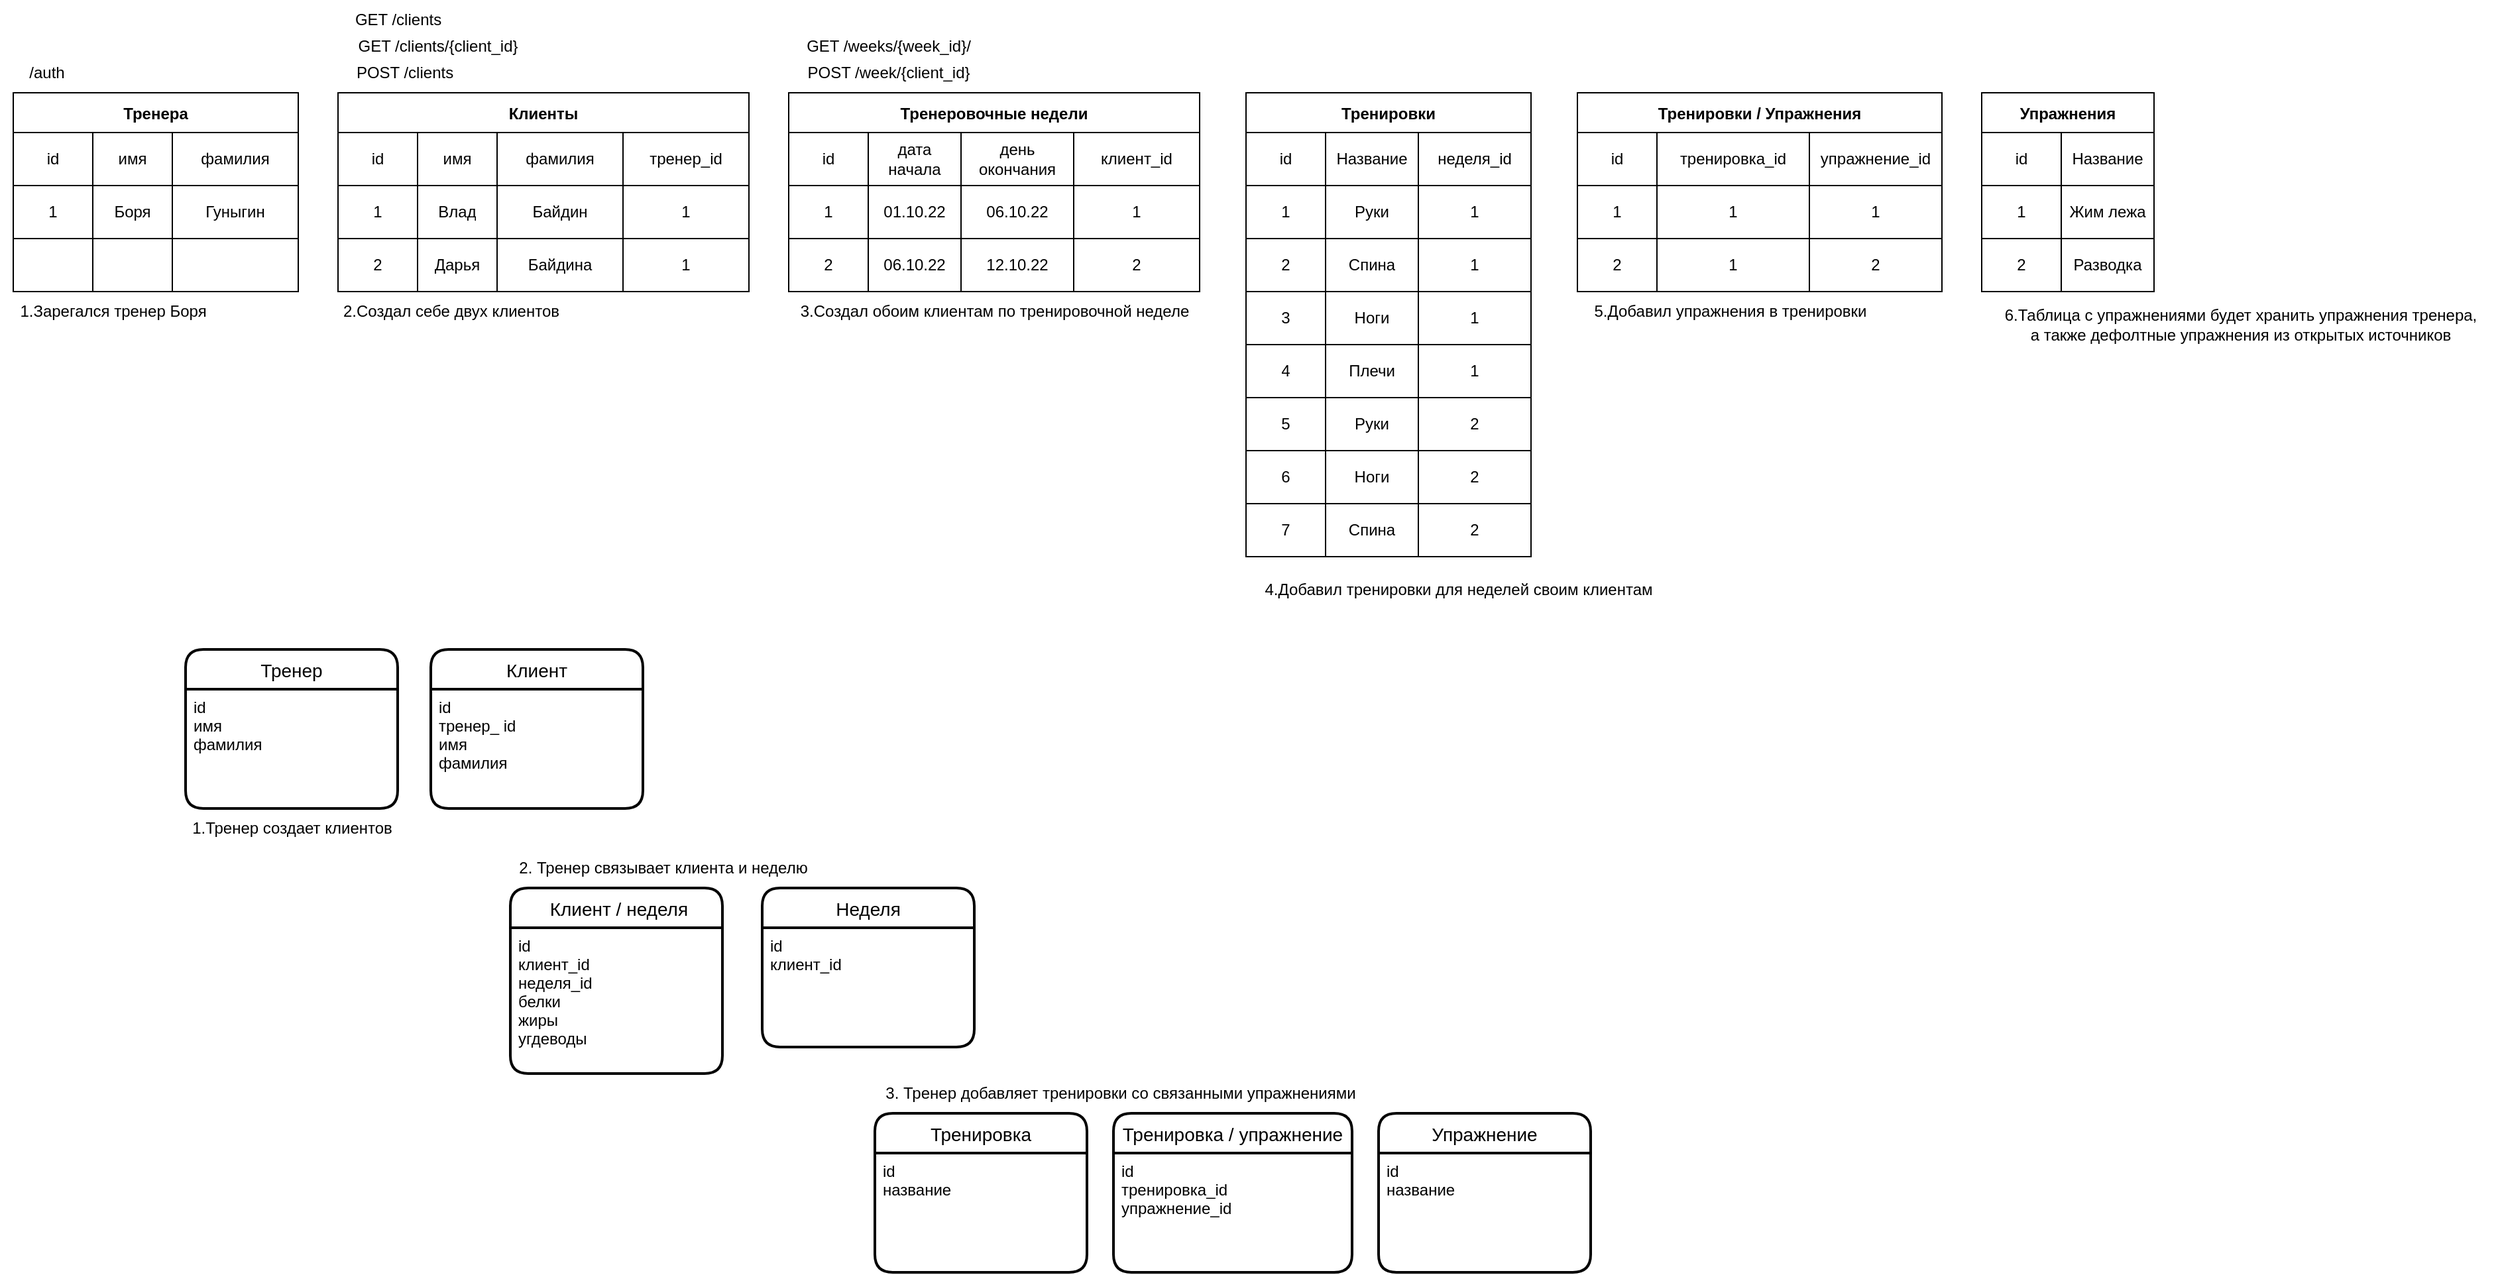 <mxfile version="20.5.1" type="github">
  <diagram id="R2lEEEUBdFMjLlhIrx00" name="Page-1">
    <mxGraphModel dx="1638" dy="875" grid="1" gridSize="10" guides="1" tooltips="1" connect="1" arrows="1" fold="1" page="1" pageScale="1" pageWidth="850" pageHeight="1100" math="0" shadow="0" extFonts="Permanent Marker^https://fonts.googleapis.com/css?family=Permanent+Marker">
      <root>
        <mxCell id="0" />
        <mxCell id="1" parent="0" />
        <mxCell id="WvGkUx12fN6-GQ40ByEk-1" value="Тренер" style="swimlane;childLayout=stackLayout;horizontal=1;startSize=30;horizontalStack=0;rounded=1;fontSize=14;fontStyle=0;strokeWidth=2;resizeParent=0;resizeLast=1;shadow=0;dashed=0;align=center;" vertex="1" parent="1">
          <mxGeometry x="350" y="560" width="160" height="120" as="geometry" />
        </mxCell>
        <mxCell id="WvGkUx12fN6-GQ40ByEk-2" value="id&#xa;имя&#xa;фамилия" style="align=left;strokeColor=none;fillColor=none;spacingLeft=4;fontSize=12;verticalAlign=top;resizable=0;rotatable=0;part=1;" vertex="1" parent="WvGkUx12fN6-GQ40ByEk-1">
          <mxGeometry y="30" width="160" height="90" as="geometry" />
        </mxCell>
        <mxCell id="WvGkUx12fN6-GQ40ByEk-3" value="Клиент" style="swimlane;childLayout=stackLayout;horizontal=1;startSize=30;horizontalStack=0;rounded=1;fontSize=14;fontStyle=0;strokeWidth=2;resizeParent=0;resizeLast=1;shadow=0;dashed=0;align=center;" vertex="1" parent="1">
          <mxGeometry x="535" y="560" width="160" height="120" as="geometry" />
        </mxCell>
        <mxCell id="WvGkUx12fN6-GQ40ByEk-4" value="id&#xa;тренер_ id&#xa;имя&#xa;фамилия&#xa;" style="align=left;strokeColor=none;fillColor=none;spacingLeft=4;fontSize=12;verticalAlign=top;resizable=0;rotatable=0;part=1;" vertex="1" parent="WvGkUx12fN6-GQ40ByEk-3">
          <mxGeometry y="30" width="160" height="90" as="geometry" />
        </mxCell>
        <mxCell id="WvGkUx12fN6-GQ40ByEk-8" value="Неделя" style="swimlane;childLayout=stackLayout;horizontal=1;startSize=30;horizontalStack=0;rounded=1;fontSize=14;fontStyle=0;strokeWidth=2;resizeParent=0;resizeLast=1;shadow=0;dashed=0;align=center;" vertex="1" parent="1">
          <mxGeometry x="785" y="740" width="160" height="120" as="geometry" />
        </mxCell>
        <mxCell id="WvGkUx12fN6-GQ40ByEk-9" value="id&#xa;клиент_id&#xa;&#xa;" style="align=left;strokeColor=none;fillColor=none;spacingLeft=4;fontSize=12;verticalAlign=top;resizable=0;rotatable=0;part=1;" vertex="1" parent="WvGkUx12fN6-GQ40ByEk-8">
          <mxGeometry y="30" width="160" height="90" as="geometry" />
        </mxCell>
        <mxCell id="WvGkUx12fN6-GQ40ByEk-22" value=" Клиент / неделя" style="swimlane;childLayout=stackLayout;horizontal=1;startSize=30;horizontalStack=0;rounded=1;fontSize=14;fontStyle=0;strokeWidth=2;resizeParent=0;resizeLast=1;shadow=0;dashed=0;align=center;" vertex="1" parent="1">
          <mxGeometry x="595" y="740" width="160" height="140" as="geometry" />
        </mxCell>
        <mxCell id="WvGkUx12fN6-GQ40ByEk-23" value="id&#xa;клиент_id&#xa;неделя_id&#xa;белки&#xa;жиры&#xa;угдеводы" style="align=left;strokeColor=none;fillColor=none;spacingLeft=4;fontSize=12;verticalAlign=top;resizable=0;rotatable=0;part=1;" vertex="1" parent="WvGkUx12fN6-GQ40ByEk-22">
          <mxGeometry y="30" width="160" height="110" as="geometry" />
        </mxCell>
        <mxCell id="WvGkUx12fN6-GQ40ByEk-32" value="Тренировка" style="swimlane;childLayout=stackLayout;horizontal=1;startSize=30;horizontalStack=0;rounded=1;fontSize=14;fontStyle=0;strokeWidth=2;resizeParent=0;resizeLast=1;shadow=0;dashed=0;align=center;" vertex="1" parent="1">
          <mxGeometry x="870" y="910" width="160" height="120" as="geometry" />
        </mxCell>
        <mxCell id="WvGkUx12fN6-GQ40ByEk-33" value="id&#xa;название&#xa;" style="align=left;strokeColor=none;fillColor=none;spacingLeft=4;fontSize=12;verticalAlign=top;resizable=0;rotatable=0;part=1;" vertex="1" parent="WvGkUx12fN6-GQ40ByEk-32">
          <mxGeometry y="30" width="160" height="90" as="geometry" />
        </mxCell>
        <mxCell id="WvGkUx12fN6-GQ40ByEk-40" value="1.Тренер создает клиентов" style="text;html=1;resizable=0;autosize=1;align=center;verticalAlign=middle;points=[];fillColor=none;strokeColor=none;rounded=0;" vertex="1" parent="1">
          <mxGeometry x="340" y="680" width="180" height="30" as="geometry" />
        </mxCell>
        <mxCell id="WvGkUx12fN6-GQ40ByEk-48" value="2. Тренер связывает клиента и неделю" style="text;html=1;align=center;verticalAlign=middle;resizable=0;points=[];autosize=1;strokeColor=none;fillColor=none;" vertex="1" parent="1">
          <mxGeometry x="585" y="710" width="250" height="30" as="geometry" />
        </mxCell>
        <mxCell id="WvGkUx12fN6-GQ40ByEk-49" value="3. Тренер добавляет тренировки со связанными упражнениями" style="text;html=1;align=center;verticalAlign=middle;resizable=0;points=[];autosize=1;strokeColor=none;fillColor=none;" vertex="1" parent="1">
          <mxGeometry x="860" y="880" width="390" height="30" as="geometry" />
        </mxCell>
        <mxCell id="WvGkUx12fN6-GQ40ByEk-50" value="Тренировка / упражнение" style="swimlane;childLayout=stackLayout;horizontal=1;startSize=30;horizontalStack=0;rounded=1;fontSize=14;fontStyle=0;strokeWidth=2;resizeParent=0;resizeLast=1;shadow=0;dashed=0;align=center;" vertex="1" parent="1">
          <mxGeometry x="1050" y="910" width="180" height="120" as="geometry" />
        </mxCell>
        <mxCell id="WvGkUx12fN6-GQ40ByEk-51" value="id&#xa;тренировка_id&#xa;упражнение_id" style="align=left;strokeColor=none;fillColor=none;spacingLeft=4;fontSize=12;verticalAlign=top;resizable=0;rotatable=0;part=1;" vertex="1" parent="WvGkUx12fN6-GQ40ByEk-50">
          <mxGeometry y="30" width="180" height="90" as="geometry" />
        </mxCell>
        <mxCell id="WvGkUx12fN6-GQ40ByEk-59" value="Упражнение" style="swimlane;childLayout=stackLayout;horizontal=1;startSize=30;horizontalStack=0;rounded=1;fontSize=14;fontStyle=0;strokeWidth=2;resizeParent=0;resizeLast=1;shadow=0;dashed=0;align=center;" vertex="1" parent="1">
          <mxGeometry x="1250" y="910" width="160" height="120" as="geometry" />
        </mxCell>
        <mxCell id="WvGkUx12fN6-GQ40ByEk-60" value="id&#xa;название&#xa;" style="align=left;strokeColor=none;fillColor=none;spacingLeft=4;fontSize=12;verticalAlign=top;resizable=0;rotatable=0;part=1;" vertex="1" parent="WvGkUx12fN6-GQ40ByEk-59">
          <mxGeometry y="30" width="160" height="90" as="geometry" />
        </mxCell>
        <mxCell id="WvGkUx12fN6-GQ40ByEk-75" value="Тренера" style="shape=table;startSize=30;container=1;collapsible=0;childLayout=tableLayout;fontStyle=1;align=center;" vertex="1" parent="1">
          <mxGeometry x="220" y="140" width="215" height="150" as="geometry" />
        </mxCell>
        <mxCell id="WvGkUx12fN6-GQ40ByEk-76" value="" style="shape=tableRow;horizontal=0;startSize=0;swimlaneHead=0;swimlaneBody=0;top=0;left=0;bottom=0;right=0;collapsible=0;dropTarget=0;fillColor=none;points=[[0,0.5],[1,0.5]];portConstraint=eastwest;" vertex="1" parent="WvGkUx12fN6-GQ40ByEk-75">
          <mxGeometry y="30" width="215" height="40" as="geometry" />
        </mxCell>
        <mxCell id="WvGkUx12fN6-GQ40ByEk-77" value="id" style="shape=partialRectangle;html=1;whiteSpace=wrap;connectable=0;fillColor=none;top=0;left=0;bottom=0;right=0;overflow=hidden;" vertex="1" parent="WvGkUx12fN6-GQ40ByEk-76">
          <mxGeometry width="60" height="40" as="geometry">
            <mxRectangle width="60" height="40" as="alternateBounds" />
          </mxGeometry>
        </mxCell>
        <mxCell id="WvGkUx12fN6-GQ40ByEk-78" value="имя" style="shape=partialRectangle;html=1;whiteSpace=wrap;connectable=0;fillColor=none;top=0;left=0;bottom=0;right=0;overflow=hidden;" vertex="1" parent="WvGkUx12fN6-GQ40ByEk-76">
          <mxGeometry x="60" width="60" height="40" as="geometry">
            <mxRectangle width="60" height="40" as="alternateBounds" />
          </mxGeometry>
        </mxCell>
        <mxCell id="WvGkUx12fN6-GQ40ByEk-79" value="фамилия" style="shape=partialRectangle;html=1;whiteSpace=wrap;connectable=0;fillColor=none;top=0;left=0;bottom=0;right=0;overflow=hidden;" vertex="1" parent="WvGkUx12fN6-GQ40ByEk-76">
          <mxGeometry x="120" width="95" height="40" as="geometry">
            <mxRectangle width="95" height="40" as="alternateBounds" />
          </mxGeometry>
        </mxCell>
        <mxCell id="WvGkUx12fN6-GQ40ByEk-80" value="" style="shape=tableRow;horizontal=0;startSize=0;swimlaneHead=0;swimlaneBody=0;top=0;left=0;bottom=0;right=0;collapsible=0;dropTarget=0;fillColor=none;points=[[0,0.5],[1,0.5]];portConstraint=eastwest;" vertex="1" parent="WvGkUx12fN6-GQ40ByEk-75">
          <mxGeometry y="70" width="215" height="40" as="geometry" />
        </mxCell>
        <mxCell id="WvGkUx12fN6-GQ40ByEk-81" value="1" style="shape=partialRectangle;html=1;whiteSpace=wrap;connectable=0;fillColor=none;top=0;left=0;bottom=0;right=0;overflow=hidden;" vertex="1" parent="WvGkUx12fN6-GQ40ByEk-80">
          <mxGeometry width="60" height="40" as="geometry">
            <mxRectangle width="60" height="40" as="alternateBounds" />
          </mxGeometry>
        </mxCell>
        <mxCell id="WvGkUx12fN6-GQ40ByEk-82" value="Боря" style="shape=partialRectangle;html=1;whiteSpace=wrap;connectable=0;fillColor=none;top=0;left=0;bottom=0;right=0;overflow=hidden;" vertex="1" parent="WvGkUx12fN6-GQ40ByEk-80">
          <mxGeometry x="60" width="60" height="40" as="geometry">
            <mxRectangle width="60" height="40" as="alternateBounds" />
          </mxGeometry>
        </mxCell>
        <mxCell id="WvGkUx12fN6-GQ40ByEk-83" value="Гуныгин" style="shape=partialRectangle;html=1;whiteSpace=wrap;connectable=0;fillColor=none;top=0;left=0;bottom=0;right=0;overflow=hidden;" vertex="1" parent="WvGkUx12fN6-GQ40ByEk-80">
          <mxGeometry x="120" width="95" height="40" as="geometry">
            <mxRectangle width="95" height="40" as="alternateBounds" />
          </mxGeometry>
        </mxCell>
        <mxCell id="WvGkUx12fN6-GQ40ByEk-84" value="" style="shape=tableRow;horizontal=0;startSize=0;swimlaneHead=0;swimlaneBody=0;top=0;left=0;bottom=0;right=0;collapsible=0;dropTarget=0;fillColor=none;points=[[0,0.5],[1,0.5]];portConstraint=eastwest;" vertex="1" parent="WvGkUx12fN6-GQ40ByEk-75">
          <mxGeometry y="110" width="215" height="40" as="geometry" />
        </mxCell>
        <mxCell id="WvGkUx12fN6-GQ40ByEk-85" value="" style="shape=partialRectangle;html=1;whiteSpace=wrap;connectable=0;fillColor=none;top=0;left=0;bottom=0;right=0;overflow=hidden;" vertex="1" parent="WvGkUx12fN6-GQ40ByEk-84">
          <mxGeometry width="60" height="40" as="geometry">
            <mxRectangle width="60" height="40" as="alternateBounds" />
          </mxGeometry>
        </mxCell>
        <mxCell id="WvGkUx12fN6-GQ40ByEk-86" value="" style="shape=partialRectangle;html=1;whiteSpace=wrap;connectable=0;fillColor=none;top=0;left=0;bottom=0;right=0;overflow=hidden;" vertex="1" parent="WvGkUx12fN6-GQ40ByEk-84">
          <mxGeometry x="60" width="60" height="40" as="geometry">
            <mxRectangle width="60" height="40" as="alternateBounds" />
          </mxGeometry>
        </mxCell>
        <mxCell id="WvGkUx12fN6-GQ40ByEk-87" value="" style="shape=partialRectangle;html=1;whiteSpace=wrap;connectable=0;fillColor=none;top=0;left=0;bottom=0;right=0;overflow=hidden;" vertex="1" parent="WvGkUx12fN6-GQ40ByEk-84">
          <mxGeometry x="120" width="95" height="40" as="geometry">
            <mxRectangle width="95" height="40" as="alternateBounds" />
          </mxGeometry>
        </mxCell>
        <mxCell id="WvGkUx12fN6-GQ40ByEk-106" value="Клиенты" style="shape=table;startSize=30;container=1;collapsible=0;childLayout=tableLayout;fontStyle=1;align=center;" vertex="1" parent="1">
          <mxGeometry x="465" y="140" width="310" height="150" as="geometry" />
        </mxCell>
        <mxCell id="WvGkUx12fN6-GQ40ByEk-107" value="" style="shape=tableRow;horizontal=0;startSize=0;swimlaneHead=0;swimlaneBody=0;top=0;left=0;bottom=0;right=0;collapsible=0;dropTarget=0;fillColor=none;points=[[0,0.5],[1,0.5]];portConstraint=eastwest;" vertex="1" parent="WvGkUx12fN6-GQ40ByEk-106">
          <mxGeometry y="30" width="310" height="40" as="geometry" />
        </mxCell>
        <mxCell id="WvGkUx12fN6-GQ40ByEk-108" value="id" style="shape=partialRectangle;html=1;whiteSpace=wrap;connectable=0;fillColor=none;top=0;left=0;bottom=0;right=0;overflow=hidden;" vertex="1" parent="WvGkUx12fN6-GQ40ByEk-107">
          <mxGeometry width="60" height="40" as="geometry">
            <mxRectangle width="60" height="40" as="alternateBounds" />
          </mxGeometry>
        </mxCell>
        <mxCell id="WvGkUx12fN6-GQ40ByEk-109" value="имя" style="shape=partialRectangle;html=1;whiteSpace=wrap;connectable=0;fillColor=none;top=0;left=0;bottom=0;right=0;overflow=hidden;" vertex="1" parent="WvGkUx12fN6-GQ40ByEk-107">
          <mxGeometry x="60" width="60" height="40" as="geometry">
            <mxRectangle width="60" height="40" as="alternateBounds" />
          </mxGeometry>
        </mxCell>
        <mxCell id="WvGkUx12fN6-GQ40ByEk-110" value="фамилия" style="shape=partialRectangle;html=1;whiteSpace=wrap;connectable=0;fillColor=none;top=0;left=0;bottom=0;right=0;overflow=hidden;" vertex="1" parent="WvGkUx12fN6-GQ40ByEk-107">
          <mxGeometry x="120" width="95" height="40" as="geometry">
            <mxRectangle width="95" height="40" as="alternateBounds" />
          </mxGeometry>
        </mxCell>
        <mxCell id="WvGkUx12fN6-GQ40ByEk-128" value="тренер_id" style="shape=partialRectangle;html=1;whiteSpace=wrap;connectable=0;fillColor=none;top=0;left=0;bottom=0;right=0;overflow=hidden;" vertex="1" parent="WvGkUx12fN6-GQ40ByEk-107">
          <mxGeometry x="215" width="95" height="40" as="geometry">
            <mxRectangle width="95" height="40" as="alternateBounds" />
          </mxGeometry>
        </mxCell>
        <mxCell id="WvGkUx12fN6-GQ40ByEk-111" value="" style="shape=tableRow;horizontal=0;startSize=0;swimlaneHead=0;swimlaneBody=0;top=0;left=0;bottom=0;right=0;collapsible=0;dropTarget=0;fillColor=none;points=[[0,0.5],[1,0.5]];portConstraint=eastwest;" vertex="1" parent="WvGkUx12fN6-GQ40ByEk-106">
          <mxGeometry y="70" width="310" height="40" as="geometry" />
        </mxCell>
        <mxCell id="WvGkUx12fN6-GQ40ByEk-112" value="1" style="shape=partialRectangle;html=1;whiteSpace=wrap;connectable=0;fillColor=none;top=0;left=0;bottom=0;right=0;overflow=hidden;" vertex="1" parent="WvGkUx12fN6-GQ40ByEk-111">
          <mxGeometry width="60" height="40" as="geometry">
            <mxRectangle width="60" height="40" as="alternateBounds" />
          </mxGeometry>
        </mxCell>
        <mxCell id="WvGkUx12fN6-GQ40ByEk-113" value="Влад" style="shape=partialRectangle;html=1;whiteSpace=wrap;connectable=0;fillColor=none;top=0;left=0;bottom=0;right=0;overflow=hidden;" vertex="1" parent="WvGkUx12fN6-GQ40ByEk-111">
          <mxGeometry x="60" width="60" height="40" as="geometry">
            <mxRectangle width="60" height="40" as="alternateBounds" />
          </mxGeometry>
        </mxCell>
        <mxCell id="WvGkUx12fN6-GQ40ByEk-114" value="Байдин" style="shape=partialRectangle;html=1;whiteSpace=wrap;connectable=0;fillColor=none;top=0;left=0;bottom=0;right=0;overflow=hidden;" vertex="1" parent="WvGkUx12fN6-GQ40ByEk-111">
          <mxGeometry x="120" width="95" height="40" as="geometry">
            <mxRectangle width="95" height="40" as="alternateBounds" />
          </mxGeometry>
        </mxCell>
        <mxCell id="WvGkUx12fN6-GQ40ByEk-129" value="1" style="shape=partialRectangle;html=1;whiteSpace=wrap;connectable=0;fillColor=none;top=0;left=0;bottom=0;right=0;overflow=hidden;" vertex="1" parent="WvGkUx12fN6-GQ40ByEk-111">
          <mxGeometry x="215" width="95" height="40" as="geometry">
            <mxRectangle width="95" height="40" as="alternateBounds" />
          </mxGeometry>
        </mxCell>
        <mxCell id="WvGkUx12fN6-GQ40ByEk-115" value="" style="shape=tableRow;horizontal=0;startSize=0;swimlaneHead=0;swimlaneBody=0;top=0;left=0;bottom=0;right=0;collapsible=0;dropTarget=0;fillColor=none;points=[[0,0.5],[1,0.5]];portConstraint=eastwest;" vertex="1" parent="WvGkUx12fN6-GQ40ByEk-106">
          <mxGeometry y="110" width="310" height="40" as="geometry" />
        </mxCell>
        <mxCell id="WvGkUx12fN6-GQ40ByEk-116" value="2" style="shape=partialRectangle;html=1;whiteSpace=wrap;connectable=0;fillColor=none;top=0;left=0;bottom=0;right=0;overflow=hidden;" vertex="1" parent="WvGkUx12fN6-GQ40ByEk-115">
          <mxGeometry width="60" height="40" as="geometry">
            <mxRectangle width="60" height="40" as="alternateBounds" />
          </mxGeometry>
        </mxCell>
        <mxCell id="WvGkUx12fN6-GQ40ByEk-117" value="Дарья" style="shape=partialRectangle;html=1;whiteSpace=wrap;connectable=0;fillColor=none;top=0;left=0;bottom=0;right=0;overflow=hidden;" vertex="1" parent="WvGkUx12fN6-GQ40ByEk-115">
          <mxGeometry x="60" width="60" height="40" as="geometry">
            <mxRectangle width="60" height="40" as="alternateBounds" />
          </mxGeometry>
        </mxCell>
        <mxCell id="WvGkUx12fN6-GQ40ByEk-118" value="Байдина" style="shape=partialRectangle;html=1;whiteSpace=wrap;connectable=0;fillColor=none;top=0;left=0;bottom=0;right=0;overflow=hidden;" vertex="1" parent="WvGkUx12fN6-GQ40ByEk-115">
          <mxGeometry x="120" width="95" height="40" as="geometry">
            <mxRectangle width="95" height="40" as="alternateBounds" />
          </mxGeometry>
        </mxCell>
        <mxCell id="WvGkUx12fN6-GQ40ByEk-130" value="1" style="shape=partialRectangle;html=1;whiteSpace=wrap;connectable=0;fillColor=none;top=0;left=0;bottom=0;right=0;overflow=hidden;" vertex="1" parent="WvGkUx12fN6-GQ40ByEk-115">
          <mxGeometry x="215" width="95" height="40" as="geometry">
            <mxRectangle width="95" height="40" as="alternateBounds" />
          </mxGeometry>
        </mxCell>
        <mxCell id="WvGkUx12fN6-GQ40ByEk-131" value="Тренеровочные недели" style="shape=table;startSize=30;container=1;collapsible=0;childLayout=tableLayout;fontStyle=1;align=center;" vertex="1" parent="1">
          <mxGeometry x="805" y="140" width="310" height="150" as="geometry" />
        </mxCell>
        <mxCell id="WvGkUx12fN6-GQ40ByEk-132" value="" style="shape=tableRow;horizontal=0;startSize=0;swimlaneHead=0;swimlaneBody=0;top=0;left=0;bottom=0;right=0;collapsible=0;dropTarget=0;fillColor=none;points=[[0,0.5],[1,0.5]];portConstraint=eastwest;" vertex="1" parent="WvGkUx12fN6-GQ40ByEk-131">
          <mxGeometry y="30" width="310" height="40" as="geometry" />
        </mxCell>
        <mxCell id="WvGkUx12fN6-GQ40ByEk-133" value="id" style="shape=partialRectangle;html=1;whiteSpace=wrap;connectable=0;fillColor=none;top=0;left=0;bottom=0;right=0;overflow=hidden;" vertex="1" parent="WvGkUx12fN6-GQ40ByEk-132">
          <mxGeometry width="60" height="40" as="geometry">
            <mxRectangle width="60" height="40" as="alternateBounds" />
          </mxGeometry>
        </mxCell>
        <mxCell id="WvGkUx12fN6-GQ40ByEk-134" value="дата&lt;br&gt;начала" style="shape=partialRectangle;html=1;whiteSpace=wrap;connectable=0;fillColor=none;top=0;left=0;bottom=0;right=0;overflow=hidden;" vertex="1" parent="WvGkUx12fN6-GQ40ByEk-132">
          <mxGeometry x="60" width="70" height="40" as="geometry">
            <mxRectangle width="70" height="40" as="alternateBounds" />
          </mxGeometry>
        </mxCell>
        <mxCell id="WvGkUx12fN6-GQ40ByEk-135" value="день окончания" style="shape=partialRectangle;html=1;whiteSpace=wrap;connectable=0;fillColor=none;top=0;left=0;bottom=0;right=0;overflow=hidden;" vertex="1" parent="WvGkUx12fN6-GQ40ByEk-132">
          <mxGeometry x="130" width="85" height="40" as="geometry">
            <mxRectangle width="85" height="40" as="alternateBounds" />
          </mxGeometry>
        </mxCell>
        <mxCell id="WvGkUx12fN6-GQ40ByEk-136" value="клиент_id" style="shape=partialRectangle;html=1;whiteSpace=wrap;connectable=0;fillColor=none;top=0;left=0;bottom=0;right=0;overflow=hidden;" vertex="1" parent="WvGkUx12fN6-GQ40ByEk-132">
          <mxGeometry x="215" width="95" height="40" as="geometry">
            <mxRectangle width="95" height="40" as="alternateBounds" />
          </mxGeometry>
        </mxCell>
        <mxCell id="WvGkUx12fN6-GQ40ByEk-137" value="" style="shape=tableRow;horizontal=0;startSize=0;swimlaneHead=0;swimlaneBody=0;top=0;left=0;bottom=0;right=0;collapsible=0;dropTarget=0;fillColor=none;points=[[0,0.5],[1,0.5]];portConstraint=eastwest;" vertex="1" parent="WvGkUx12fN6-GQ40ByEk-131">
          <mxGeometry y="70" width="310" height="40" as="geometry" />
        </mxCell>
        <mxCell id="WvGkUx12fN6-GQ40ByEk-138" value="1" style="shape=partialRectangle;html=1;whiteSpace=wrap;connectable=0;fillColor=none;top=0;left=0;bottom=0;right=0;overflow=hidden;" vertex="1" parent="WvGkUx12fN6-GQ40ByEk-137">
          <mxGeometry width="60" height="40" as="geometry">
            <mxRectangle width="60" height="40" as="alternateBounds" />
          </mxGeometry>
        </mxCell>
        <mxCell id="WvGkUx12fN6-GQ40ByEk-139" value="01.10.22" style="shape=partialRectangle;html=1;whiteSpace=wrap;connectable=0;fillColor=none;top=0;left=0;bottom=0;right=0;overflow=hidden;" vertex="1" parent="WvGkUx12fN6-GQ40ByEk-137">
          <mxGeometry x="60" width="70" height="40" as="geometry">
            <mxRectangle width="70" height="40" as="alternateBounds" />
          </mxGeometry>
        </mxCell>
        <mxCell id="WvGkUx12fN6-GQ40ByEk-140" value="06.10.22" style="shape=partialRectangle;html=1;whiteSpace=wrap;connectable=0;fillColor=none;top=0;left=0;bottom=0;right=0;overflow=hidden;" vertex="1" parent="WvGkUx12fN6-GQ40ByEk-137">
          <mxGeometry x="130" width="85" height="40" as="geometry">
            <mxRectangle width="85" height="40" as="alternateBounds" />
          </mxGeometry>
        </mxCell>
        <mxCell id="WvGkUx12fN6-GQ40ByEk-141" value="1" style="shape=partialRectangle;html=1;whiteSpace=wrap;connectable=0;fillColor=none;top=0;left=0;bottom=0;right=0;overflow=hidden;" vertex="1" parent="WvGkUx12fN6-GQ40ByEk-137">
          <mxGeometry x="215" width="95" height="40" as="geometry">
            <mxRectangle width="95" height="40" as="alternateBounds" />
          </mxGeometry>
        </mxCell>
        <mxCell id="WvGkUx12fN6-GQ40ByEk-142" value="" style="shape=tableRow;horizontal=0;startSize=0;swimlaneHead=0;swimlaneBody=0;top=0;left=0;bottom=0;right=0;collapsible=0;dropTarget=0;fillColor=none;points=[[0,0.5],[1,0.5]];portConstraint=eastwest;" vertex="1" parent="WvGkUx12fN6-GQ40ByEk-131">
          <mxGeometry y="110" width="310" height="40" as="geometry" />
        </mxCell>
        <mxCell id="WvGkUx12fN6-GQ40ByEk-143" value="2" style="shape=partialRectangle;html=1;whiteSpace=wrap;connectable=0;fillColor=none;top=0;left=0;bottom=0;right=0;overflow=hidden;" vertex="1" parent="WvGkUx12fN6-GQ40ByEk-142">
          <mxGeometry width="60" height="40" as="geometry">
            <mxRectangle width="60" height="40" as="alternateBounds" />
          </mxGeometry>
        </mxCell>
        <mxCell id="WvGkUx12fN6-GQ40ByEk-144" value="06.10.22" style="shape=partialRectangle;html=1;whiteSpace=wrap;connectable=0;fillColor=none;top=0;left=0;bottom=0;right=0;overflow=hidden;" vertex="1" parent="WvGkUx12fN6-GQ40ByEk-142">
          <mxGeometry x="60" width="70" height="40" as="geometry">
            <mxRectangle width="70" height="40" as="alternateBounds" />
          </mxGeometry>
        </mxCell>
        <mxCell id="WvGkUx12fN6-GQ40ByEk-145" value="12.10.22" style="shape=partialRectangle;html=1;whiteSpace=wrap;connectable=0;fillColor=none;top=0;left=0;bottom=0;right=0;overflow=hidden;" vertex="1" parent="WvGkUx12fN6-GQ40ByEk-142">
          <mxGeometry x="130" width="85" height="40" as="geometry">
            <mxRectangle width="85" height="40" as="alternateBounds" />
          </mxGeometry>
        </mxCell>
        <mxCell id="WvGkUx12fN6-GQ40ByEk-146" value="2" style="shape=partialRectangle;html=1;whiteSpace=wrap;connectable=0;fillColor=none;top=0;left=0;bottom=0;right=0;overflow=hidden;" vertex="1" parent="WvGkUx12fN6-GQ40ByEk-142">
          <mxGeometry x="215" width="95" height="40" as="geometry">
            <mxRectangle width="95" height="40" as="alternateBounds" />
          </mxGeometry>
        </mxCell>
        <mxCell id="WvGkUx12fN6-GQ40ByEk-147" value="Тренировки" style="shape=table;startSize=30;container=1;collapsible=0;childLayout=tableLayout;fontStyle=1;align=center;" vertex="1" parent="1">
          <mxGeometry x="1150" y="140" width="215" height="350" as="geometry" />
        </mxCell>
        <mxCell id="WvGkUx12fN6-GQ40ByEk-148" value="" style="shape=tableRow;horizontal=0;startSize=0;swimlaneHead=0;swimlaneBody=0;top=0;left=0;bottom=0;right=0;collapsible=0;dropTarget=0;fillColor=none;points=[[0,0.5],[1,0.5]];portConstraint=eastwest;" vertex="1" parent="WvGkUx12fN6-GQ40ByEk-147">
          <mxGeometry y="30" width="215" height="40" as="geometry" />
        </mxCell>
        <mxCell id="WvGkUx12fN6-GQ40ByEk-149" value="id" style="shape=partialRectangle;html=1;whiteSpace=wrap;connectable=0;fillColor=none;top=0;left=0;bottom=0;right=0;overflow=hidden;" vertex="1" parent="WvGkUx12fN6-GQ40ByEk-148">
          <mxGeometry width="60" height="40" as="geometry">
            <mxRectangle width="60" height="40" as="alternateBounds" />
          </mxGeometry>
        </mxCell>
        <mxCell id="WvGkUx12fN6-GQ40ByEk-150" value="Название" style="shape=partialRectangle;html=1;whiteSpace=wrap;connectable=0;fillColor=none;top=0;left=0;bottom=0;right=0;overflow=hidden;" vertex="1" parent="WvGkUx12fN6-GQ40ByEk-148">
          <mxGeometry x="60" width="70" height="40" as="geometry">
            <mxRectangle width="70" height="40" as="alternateBounds" />
          </mxGeometry>
        </mxCell>
        <mxCell id="WvGkUx12fN6-GQ40ByEk-151" value="неделя_id" style="shape=partialRectangle;html=1;whiteSpace=wrap;connectable=0;fillColor=none;top=0;left=0;bottom=0;right=0;overflow=hidden;" vertex="1" parent="WvGkUx12fN6-GQ40ByEk-148">
          <mxGeometry x="130" width="85" height="40" as="geometry">
            <mxRectangle width="85" height="40" as="alternateBounds" />
          </mxGeometry>
        </mxCell>
        <mxCell id="WvGkUx12fN6-GQ40ByEk-153" value="" style="shape=tableRow;horizontal=0;startSize=0;swimlaneHead=0;swimlaneBody=0;top=0;left=0;bottom=0;right=0;collapsible=0;dropTarget=0;fillColor=none;points=[[0,0.5],[1,0.5]];portConstraint=eastwest;" vertex="1" parent="WvGkUx12fN6-GQ40ByEk-147">
          <mxGeometry y="70" width="215" height="40" as="geometry" />
        </mxCell>
        <mxCell id="WvGkUx12fN6-GQ40ByEk-154" value="1" style="shape=partialRectangle;html=1;whiteSpace=wrap;connectable=0;fillColor=none;top=0;left=0;bottom=0;right=0;overflow=hidden;" vertex="1" parent="WvGkUx12fN6-GQ40ByEk-153">
          <mxGeometry width="60" height="40" as="geometry">
            <mxRectangle width="60" height="40" as="alternateBounds" />
          </mxGeometry>
        </mxCell>
        <mxCell id="WvGkUx12fN6-GQ40ByEk-155" value="Руки" style="shape=partialRectangle;html=1;whiteSpace=wrap;connectable=0;fillColor=none;top=0;left=0;bottom=0;right=0;overflow=hidden;" vertex="1" parent="WvGkUx12fN6-GQ40ByEk-153">
          <mxGeometry x="60" width="70" height="40" as="geometry">
            <mxRectangle width="70" height="40" as="alternateBounds" />
          </mxGeometry>
        </mxCell>
        <mxCell id="WvGkUx12fN6-GQ40ByEk-156" value="1" style="shape=partialRectangle;html=1;whiteSpace=wrap;connectable=0;fillColor=none;top=0;left=0;bottom=0;right=0;overflow=hidden;" vertex="1" parent="WvGkUx12fN6-GQ40ByEk-153">
          <mxGeometry x="130" width="85" height="40" as="geometry">
            <mxRectangle width="85" height="40" as="alternateBounds" />
          </mxGeometry>
        </mxCell>
        <mxCell id="WvGkUx12fN6-GQ40ByEk-158" value="" style="shape=tableRow;horizontal=0;startSize=0;swimlaneHead=0;swimlaneBody=0;top=0;left=0;bottom=0;right=0;collapsible=0;dropTarget=0;fillColor=none;points=[[0,0.5],[1,0.5]];portConstraint=eastwest;" vertex="1" parent="WvGkUx12fN6-GQ40ByEk-147">
          <mxGeometry y="110" width="215" height="40" as="geometry" />
        </mxCell>
        <mxCell id="WvGkUx12fN6-GQ40ByEk-159" value="2" style="shape=partialRectangle;html=1;whiteSpace=wrap;connectable=0;fillColor=none;top=0;left=0;bottom=0;right=0;overflow=hidden;" vertex="1" parent="WvGkUx12fN6-GQ40ByEk-158">
          <mxGeometry width="60" height="40" as="geometry">
            <mxRectangle width="60" height="40" as="alternateBounds" />
          </mxGeometry>
        </mxCell>
        <mxCell id="WvGkUx12fN6-GQ40ByEk-160" value="Спина" style="shape=partialRectangle;html=1;whiteSpace=wrap;connectable=0;fillColor=none;top=0;left=0;bottom=0;right=0;overflow=hidden;" vertex="1" parent="WvGkUx12fN6-GQ40ByEk-158">
          <mxGeometry x="60" width="70" height="40" as="geometry">
            <mxRectangle width="70" height="40" as="alternateBounds" />
          </mxGeometry>
        </mxCell>
        <mxCell id="WvGkUx12fN6-GQ40ByEk-161" value="1" style="shape=partialRectangle;html=1;whiteSpace=wrap;connectable=0;fillColor=none;top=0;left=0;bottom=0;right=0;overflow=hidden;" vertex="1" parent="WvGkUx12fN6-GQ40ByEk-158">
          <mxGeometry x="130" width="85" height="40" as="geometry">
            <mxRectangle width="85" height="40" as="alternateBounds" />
          </mxGeometry>
        </mxCell>
        <mxCell id="WvGkUx12fN6-GQ40ByEk-201" style="shape=tableRow;horizontal=0;startSize=0;swimlaneHead=0;swimlaneBody=0;top=0;left=0;bottom=0;right=0;collapsible=0;dropTarget=0;fillColor=none;points=[[0,0.5],[1,0.5]];portConstraint=eastwest;" vertex="1" parent="WvGkUx12fN6-GQ40ByEk-147">
          <mxGeometry y="150" width="215" height="40" as="geometry" />
        </mxCell>
        <mxCell id="WvGkUx12fN6-GQ40ByEk-202" value="3" style="shape=partialRectangle;html=1;whiteSpace=wrap;connectable=0;fillColor=none;top=0;left=0;bottom=0;right=0;overflow=hidden;" vertex="1" parent="WvGkUx12fN6-GQ40ByEk-201">
          <mxGeometry width="60" height="40" as="geometry">
            <mxRectangle width="60" height="40" as="alternateBounds" />
          </mxGeometry>
        </mxCell>
        <mxCell id="WvGkUx12fN6-GQ40ByEk-203" value="Ноги" style="shape=partialRectangle;html=1;whiteSpace=wrap;connectable=0;fillColor=none;top=0;left=0;bottom=0;right=0;overflow=hidden;" vertex="1" parent="WvGkUx12fN6-GQ40ByEk-201">
          <mxGeometry x="60" width="70" height="40" as="geometry">
            <mxRectangle width="70" height="40" as="alternateBounds" />
          </mxGeometry>
        </mxCell>
        <mxCell id="WvGkUx12fN6-GQ40ByEk-204" value="1" style="shape=partialRectangle;html=1;whiteSpace=wrap;connectable=0;fillColor=none;top=0;left=0;bottom=0;right=0;overflow=hidden;" vertex="1" parent="WvGkUx12fN6-GQ40ByEk-201">
          <mxGeometry x="130" width="85" height="40" as="geometry">
            <mxRectangle width="85" height="40" as="alternateBounds" />
          </mxGeometry>
        </mxCell>
        <mxCell id="WvGkUx12fN6-GQ40ByEk-205" style="shape=tableRow;horizontal=0;startSize=0;swimlaneHead=0;swimlaneBody=0;top=0;left=0;bottom=0;right=0;collapsible=0;dropTarget=0;fillColor=none;points=[[0,0.5],[1,0.5]];portConstraint=eastwest;" vertex="1" parent="WvGkUx12fN6-GQ40ByEk-147">
          <mxGeometry y="190" width="215" height="40" as="geometry" />
        </mxCell>
        <mxCell id="WvGkUx12fN6-GQ40ByEk-206" value="4" style="shape=partialRectangle;html=1;whiteSpace=wrap;connectable=0;fillColor=none;top=0;left=0;bottom=0;right=0;overflow=hidden;" vertex="1" parent="WvGkUx12fN6-GQ40ByEk-205">
          <mxGeometry width="60" height="40" as="geometry">
            <mxRectangle width="60" height="40" as="alternateBounds" />
          </mxGeometry>
        </mxCell>
        <mxCell id="WvGkUx12fN6-GQ40ByEk-207" value="Плечи" style="shape=partialRectangle;html=1;whiteSpace=wrap;connectable=0;fillColor=none;top=0;left=0;bottom=0;right=0;overflow=hidden;" vertex="1" parent="WvGkUx12fN6-GQ40ByEk-205">
          <mxGeometry x="60" width="70" height="40" as="geometry">
            <mxRectangle width="70" height="40" as="alternateBounds" />
          </mxGeometry>
        </mxCell>
        <mxCell id="WvGkUx12fN6-GQ40ByEk-208" value="1" style="shape=partialRectangle;html=1;whiteSpace=wrap;connectable=0;fillColor=none;top=0;left=0;bottom=0;right=0;overflow=hidden;" vertex="1" parent="WvGkUx12fN6-GQ40ByEk-205">
          <mxGeometry x="130" width="85" height="40" as="geometry">
            <mxRectangle width="85" height="40" as="alternateBounds" />
          </mxGeometry>
        </mxCell>
        <mxCell id="WvGkUx12fN6-GQ40ByEk-209" style="shape=tableRow;horizontal=0;startSize=0;swimlaneHead=0;swimlaneBody=0;top=0;left=0;bottom=0;right=0;collapsible=0;dropTarget=0;fillColor=none;points=[[0,0.5],[1,0.5]];portConstraint=eastwest;" vertex="1" parent="WvGkUx12fN6-GQ40ByEk-147">
          <mxGeometry y="230" width="215" height="40" as="geometry" />
        </mxCell>
        <mxCell id="WvGkUx12fN6-GQ40ByEk-210" value="5" style="shape=partialRectangle;html=1;whiteSpace=wrap;connectable=0;fillColor=none;top=0;left=0;bottom=0;right=0;overflow=hidden;" vertex="1" parent="WvGkUx12fN6-GQ40ByEk-209">
          <mxGeometry width="60" height="40" as="geometry">
            <mxRectangle width="60" height="40" as="alternateBounds" />
          </mxGeometry>
        </mxCell>
        <mxCell id="WvGkUx12fN6-GQ40ByEk-211" value="Руки" style="shape=partialRectangle;html=1;whiteSpace=wrap;connectable=0;fillColor=none;top=0;left=0;bottom=0;right=0;overflow=hidden;" vertex="1" parent="WvGkUx12fN6-GQ40ByEk-209">
          <mxGeometry x="60" width="70" height="40" as="geometry">
            <mxRectangle width="70" height="40" as="alternateBounds" />
          </mxGeometry>
        </mxCell>
        <mxCell id="WvGkUx12fN6-GQ40ByEk-212" value="2" style="shape=partialRectangle;html=1;whiteSpace=wrap;connectable=0;fillColor=none;top=0;left=0;bottom=0;right=0;overflow=hidden;" vertex="1" parent="WvGkUx12fN6-GQ40ByEk-209">
          <mxGeometry x="130" width="85" height="40" as="geometry">
            <mxRectangle width="85" height="40" as="alternateBounds" />
          </mxGeometry>
        </mxCell>
        <mxCell id="WvGkUx12fN6-GQ40ByEk-213" style="shape=tableRow;horizontal=0;startSize=0;swimlaneHead=0;swimlaneBody=0;top=0;left=0;bottom=0;right=0;collapsible=0;dropTarget=0;fillColor=none;points=[[0,0.5],[1,0.5]];portConstraint=eastwest;" vertex="1" parent="WvGkUx12fN6-GQ40ByEk-147">
          <mxGeometry y="270" width="215" height="40" as="geometry" />
        </mxCell>
        <mxCell id="WvGkUx12fN6-GQ40ByEk-214" value="6" style="shape=partialRectangle;html=1;whiteSpace=wrap;connectable=0;fillColor=none;top=0;left=0;bottom=0;right=0;overflow=hidden;" vertex="1" parent="WvGkUx12fN6-GQ40ByEk-213">
          <mxGeometry width="60" height="40" as="geometry">
            <mxRectangle width="60" height="40" as="alternateBounds" />
          </mxGeometry>
        </mxCell>
        <mxCell id="WvGkUx12fN6-GQ40ByEk-215" value="Ноги" style="shape=partialRectangle;html=1;whiteSpace=wrap;connectable=0;fillColor=none;top=0;left=0;bottom=0;right=0;overflow=hidden;" vertex="1" parent="WvGkUx12fN6-GQ40ByEk-213">
          <mxGeometry x="60" width="70" height="40" as="geometry">
            <mxRectangle width="70" height="40" as="alternateBounds" />
          </mxGeometry>
        </mxCell>
        <mxCell id="WvGkUx12fN6-GQ40ByEk-216" value="2" style="shape=partialRectangle;html=1;whiteSpace=wrap;connectable=0;fillColor=none;top=0;left=0;bottom=0;right=0;overflow=hidden;" vertex="1" parent="WvGkUx12fN6-GQ40ByEk-213">
          <mxGeometry x="130" width="85" height="40" as="geometry">
            <mxRectangle width="85" height="40" as="alternateBounds" />
          </mxGeometry>
        </mxCell>
        <mxCell id="WvGkUx12fN6-GQ40ByEk-217" style="shape=tableRow;horizontal=0;startSize=0;swimlaneHead=0;swimlaneBody=0;top=0;left=0;bottom=0;right=0;collapsible=0;dropTarget=0;fillColor=none;points=[[0,0.5],[1,0.5]];portConstraint=eastwest;" vertex="1" parent="WvGkUx12fN6-GQ40ByEk-147">
          <mxGeometry y="310" width="215" height="40" as="geometry" />
        </mxCell>
        <mxCell id="WvGkUx12fN6-GQ40ByEk-218" value="7" style="shape=partialRectangle;html=1;whiteSpace=wrap;connectable=0;fillColor=none;top=0;left=0;bottom=0;right=0;overflow=hidden;" vertex="1" parent="WvGkUx12fN6-GQ40ByEk-217">
          <mxGeometry width="60" height="40" as="geometry">
            <mxRectangle width="60" height="40" as="alternateBounds" />
          </mxGeometry>
        </mxCell>
        <mxCell id="WvGkUx12fN6-GQ40ByEk-219" value="Спина" style="shape=partialRectangle;html=1;whiteSpace=wrap;connectable=0;fillColor=none;top=0;left=0;bottom=0;right=0;overflow=hidden;" vertex="1" parent="WvGkUx12fN6-GQ40ByEk-217">
          <mxGeometry x="60" width="70" height="40" as="geometry">
            <mxRectangle width="70" height="40" as="alternateBounds" />
          </mxGeometry>
        </mxCell>
        <mxCell id="WvGkUx12fN6-GQ40ByEk-220" value="2" style="shape=partialRectangle;html=1;whiteSpace=wrap;connectable=0;fillColor=none;top=0;left=0;bottom=0;right=0;overflow=hidden;" vertex="1" parent="WvGkUx12fN6-GQ40ByEk-217">
          <mxGeometry x="130" width="85" height="40" as="geometry">
            <mxRectangle width="85" height="40" as="alternateBounds" />
          </mxGeometry>
        </mxCell>
        <mxCell id="WvGkUx12fN6-GQ40ByEk-166" value="Тренировки / Упражнения" style="shape=table;startSize=30;container=1;collapsible=0;childLayout=tableLayout;fontStyle=1;align=center;" vertex="1" parent="1">
          <mxGeometry x="1400" y="140" width="275" height="150" as="geometry" />
        </mxCell>
        <mxCell id="WvGkUx12fN6-GQ40ByEk-167" value="" style="shape=tableRow;horizontal=0;startSize=0;swimlaneHead=0;swimlaneBody=0;top=0;left=0;bottom=0;right=0;collapsible=0;dropTarget=0;fillColor=none;points=[[0,0.5],[1,0.5]];portConstraint=eastwest;" vertex="1" parent="WvGkUx12fN6-GQ40ByEk-166">
          <mxGeometry y="30" width="275" height="40" as="geometry" />
        </mxCell>
        <mxCell id="WvGkUx12fN6-GQ40ByEk-168" value="id" style="shape=partialRectangle;html=1;whiteSpace=wrap;connectable=0;fillColor=none;top=0;left=0;bottom=0;right=0;overflow=hidden;" vertex="1" parent="WvGkUx12fN6-GQ40ByEk-167">
          <mxGeometry width="60" height="40" as="geometry">
            <mxRectangle width="60" height="40" as="alternateBounds" />
          </mxGeometry>
        </mxCell>
        <mxCell id="WvGkUx12fN6-GQ40ByEk-169" value="тренировка_id" style="shape=partialRectangle;html=1;whiteSpace=wrap;connectable=0;fillColor=none;top=0;left=0;bottom=0;right=0;overflow=hidden;" vertex="1" parent="WvGkUx12fN6-GQ40ByEk-167">
          <mxGeometry x="60" width="115" height="40" as="geometry">
            <mxRectangle width="115" height="40" as="alternateBounds" />
          </mxGeometry>
        </mxCell>
        <mxCell id="WvGkUx12fN6-GQ40ByEk-170" value="упражнение_id" style="shape=partialRectangle;html=1;whiteSpace=wrap;connectable=0;fillColor=none;top=0;left=0;bottom=0;right=0;overflow=hidden;" vertex="1" parent="WvGkUx12fN6-GQ40ByEk-167">
          <mxGeometry x="175" width="100" height="40" as="geometry">
            <mxRectangle width="100" height="40" as="alternateBounds" />
          </mxGeometry>
        </mxCell>
        <mxCell id="WvGkUx12fN6-GQ40ByEk-171" value="" style="shape=tableRow;horizontal=0;startSize=0;swimlaneHead=0;swimlaneBody=0;top=0;left=0;bottom=0;right=0;collapsible=0;dropTarget=0;fillColor=none;points=[[0,0.5],[1,0.5]];portConstraint=eastwest;" vertex="1" parent="WvGkUx12fN6-GQ40ByEk-166">
          <mxGeometry y="70" width="275" height="40" as="geometry" />
        </mxCell>
        <mxCell id="WvGkUx12fN6-GQ40ByEk-172" value="1" style="shape=partialRectangle;html=1;whiteSpace=wrap;connectable=0;fillColor=none;top=0;left=0;bottom=0;right=0;overflow=hidden;" vertex="1" parent="WvGkUx12fN6-GQ40ByEk-171">
          <mxGeometry width="60" height="40" as="geometry">
            <mxRectangle width="60" height="40" as="alternateBounds" />
          </mxGeometry>
        </mxCell>
        <mxCell id="WvGkUx12fN6-GQ40ByEk-173" value="1" style="shape=partialRectangle;html=1;whiteSpace=wrap;connectable=0;fillColor=none;top=0;left=0;bottom=0;right=0;overflow=hidden;" vertex="1" parent="WvGkUx12fN6-GQ40ByEk-171">
          <mxGeometry x="60" width="115" height="40" as="geometry">
            <mxRectangle width="115" height="40" as="alternateBounds" />
          </mxGeometry>
        </mxCell>
        <mxCell id="WvGkUx12fN6-GQ40ByEk-174" value="1" style="shape=partialRectangle;html=1;whiteSpace=wrap;connectable=0;fillColor=none;top=0;left=0;bottom=0;right=0;overflow=hidden;" vertex="1" parent="WvGkUx12fN6-GQ40ByEk-171">
          <mxGeometry x="175" width="100" height="40" as="geometry">
            <mxRectangle width="100" height="40" as="alternateBounds" />
          </mxGeometry>
        </mxCell>
        <mxCell id="WvGkUx12fN6-GQ40ByEk-175" value="" style="shape=tableRow;horizontal=0;startSize=0;swimlaneHead=0;swimlaneBody=0;top=0;left=0;bottom=0;right=0;collapsible=0;dropTarget=0;fillColor=none;points=[[0,0.5],[1,0.5]];portConstraint=eastwest;" vertex="1" parent="WvGkUx12fN6-GQ40ByEk-166">
          <mxGeometry y="110" width="275" height="40" as="geometry" />
        </mxCell>
        <mxCell id="WvGkUx12fN6-GQ40ByEk-176" value="2" style="shape=partialRectangle;html=1;whiteSpace=wrap;connectable=0;fillColor=none;top=0;left=0;bottom=0;right=0;overflow=hidden;" vertex="1" parent="WvGkUx12fN6-GQ40ByEk-175">
          <mxGeometry width="60" height="40" as="geometry">
            <mxRectangle width="60" height="40" as="alternateBounds" />
          </mxGeometry>
        </mxCell>
        <mxCell id="WvGkUx12fN6-GQ40ByEk-177" value="1" style="shape=partialRectangle;html=1;whiteSpace=wrap;connectable=0;fillColor=none;top=0;left=0;bottom=0;right=0;overflow=hidden;" vertex="1" parent="WvGkUx12fN6-GQ40ByEk-175">
          <mxGeometry x="60" width="115" height="40" as="geometry">
            <mxRectangle width="115" height="40" as="alternateBounds" />
          </mxGeometry>
        </mxCell>
        <mxCell id="WvGkUx12fN6-GQ40ByEk-178" value="2" style="shape=partialRectangle;html=1;whiteSpace=wrap;connectable=0;fillColor=none;top=0;left=0;bottom=0;right=0;overflow=hidden;" vertex="1" parent="WvGkUx12fN6-GQ40ByEk-175">
          <mxGeometry x="175" width="100" height="40" as="geometry">
            <mxRectangle width="100" height="40" as="alternateBounds" />
          </mxGeometry>
        </mxCell>
        <mxCell id="WvGkUx12fN6-GQ40ByEk-179" value="Упражнения" style="shape=table;startSize=30;container=1;collapsible=0;childLayout=tableLayout;fontStyle=1;align=center;" vertex="1" parent="1">
          <mxGeometry x="1705" y="140" width="130" height="150" as="geometry" />
        </mxCell>
        <mxCell id="WvGkUx12fN6-GQ40ByEk-180" value="" style="shape=tableRow;horizontal=0;startSize=0;swimlaneHead=0;swimlaneBody=0;top=0;left=0;bottom=0;right=0;collapsible=0;dropTarget=0;fillColor=none;points=[[0,0.5],[1,0.5]];portConstraint=eastwest;" vertex="1" parent="WvGkUx12fN6-GQ40ByEk-179">
          <mxGeometry y="30" width="130" height="40" as="geometry" />
        </mxCell>
        <mxCell id="WvGkUx12fN6-GQ40ByEk-181" value="id" style="shape=partialRectangle;html=1;whiteSpace=wrap;connectable=0;fillColor=none;top=0;left=0;bottom=0;right=0;overflow=hidden;" vertex="1" parent="WvGkUx12fN6-GQ40ByEk-180">
          <mxGeometry width="60" height="40" as="geometry">
            <mxRectangle width="60" height="40" as="alternateBounds" />
          </mxGeometry>
        </mxCell>
        <mxCell id="WvGkUx12fN6-GQ40ByEk-182" value="Название" style="shape=partialRectangle;html=1;whiteSpace=wrap;connectable=0;fillColor=none;top=0;left=0;bottom=0;right=0;overflow=hidden;" vertex="1" parent="WvGkUx12fN6-GQ40ByEk-180">
          <mxGeometry x="60" width="70" height="40" as="geometry">
            <mxRectangle width="70" height="40" as="alternateBounds" />
          </mxGeometry>
        </mxCell>
        <mxCell id="WvGkUx12fN6-GQ40ByEk-184" value="" style="shape=tableRow;horizontal=0;startSize=0;swimlaneHead=0;swimlaneBody=0;top=0;left=0;bottom=0;right=0;collapsible=0;dropTarget=0;fillColor=none;points=[[0,0.5],[1,0.5]];portConstraint=eastwest;" vertex="1" parent="WvGkUx12fN6-GQ40ByEk-179">
          <mxGeometry y="70" width="130" height="40" as="geometry" />
        </mxCell>
        <mxCell id="WvGkUx12fN6-GQ40ByEk-185" value="1" style="shape=partialRectangle;html=1;whiteSpace=wrap;connectable=0;fillColor=none;top=0;left=0;bottom=0;right=0;overflow=hidden;" vertex="1" parent="WvGkUx12fN6-GQ40ByEk-184">
          <mxGeometry width="60" height="40" as="geometry">
            <mxRectangle width="60" height="40" as="alternateBounds" />
          </mxGeometry>
        </mxCell>
        <mxCell id="WvGkUx12fN6-GQ40ByEk-186" value="Жим лежа" style="shape=partialRectangle;html=1;whiteSpace=wrap;connectable=0;fillColor=none;top=0;left=0;bottom=0;right=0;overflow=hidden;" vertex="1" parent="WvGkUx12fN6-GQ40ByEk-184">
          <mxGeometry x="60" width="70" height="40" as="geometry">
            <mxRectangle width="70" height="40" as="alternateBounds" />
          </mxGeometry>
        </mxCell>
        <mxCell id="WvGkUx12fN6-GQ40ByEk-188" value="" style="shape=tableRow;horizontal=0;startSize=0;swimlaneHead=0;swimlaneBody=0;top=0;left=0;bottom=0;right=0;collapsible=0;dropTarget=0;fillColor=none;points=[[0,0.5],[1,0.5]];portConstraint=eastwest;" vertex="1" parent="WvGkUx12fN6-GQ40ByEk-179">
          <mxGeometry y="110" width="130" height="40" as="geometry" />
        </mxCell>
        <mxCell id="WvGkUx12fN6-GQ40ByEk-189" value="2" style="shape=partialRectangle;html=1;whiteSpace=wrap;connectable=0;fillColor=none;top=0;left=0;bottom=0;right=0;overflow=hidden;" vertex="1" parent="WvGkUx12fN6-GQ40ByEk-188">
          <mxGeometry width="60" height="40" as="geometry">
            <mxRectangle width="60" height="40" as="alternateBounds" />
          </mxGeometry>
        </mxCell>
        <mxCell id="WvGkUx12fN6-GQ40ByEk-190" value="Разводка" style="shape=partialRectangle;html=1;whiteSpace=wrap;connectable=0;fillColor=none;top=0;left=0;bottom=0;right=0;overflow=hidden;" vertex="1" parent="WvGkUx12fN6-GQ40ByEk-188">
          <mxGeometry x="60" width="70" height="40" as="geometry">
            <mxRectangle width="70" height="40" as="alternateBounds" />
          </mxGeometry>
        </mxCell>
        <mxCell id="WvGkUx12fN6-GQ40ByEk-198" value="1.Зарегался тренер Боря" style="text;html=1;resizable=0;autosize=1;align=center;verticalAlign=middle;points=[];fillColor=none;strokeColor=none;rounded=0;" vertex="1" parent="1">
          <mxGeometry x="210" y="290" width="170" height="30" as="geometry" />
        </mxCell>
        <mxCell id="WvGkUx12fN6-GQ40ByEk-199" value="2.Создал себе двух клиентов" style="text;html=1;resizable=0;autosize=1;align=center;verticalAlign=middle;points=[];fillColor=none;strokeColor=none;rounded=0;" vertex="1" parent="1">
          <mxGeometry x="455" y="290" width="190" height="30" as="geometry" />
        </mxCell>
        <mxCell id="WvGkUx12fN6-GQ40ByEk-200" value="3.Создал обоим клиентам по тренировочной неделе" style="text;html=1;resizable=0;autosize=1;align=center;verticalAlign=middle;points=[];fillColor=none;strokeColor=none;rounded=0;" vertex="1" parent="1">
          <mxGeometry x="800" y="290" width="320" height="30" as="geometry" />
        </mxCell>
        <mxCell id="WvGkUx12fN6-GQ40ByEk-221" value="4.Добавил тренировки для неделей своим клиентам" style="text;html=1;resizable=0;autosize=1;align=center;verticalAlign=middle;points=[];fillColor=none;strokeColor=none;rounded=0;" vertex="1" parent="1">
          <mxGeometry x="1150" y="500" width="320" height="30" as="geometry" />
        </mxCell>
        <mxCell id="WvGkUx12fN6-GQ40ByEk-222" value="5.Добавил упражнения в тренировки" style="text;html=1;resizable=0;autosize=1;align=center;verticalAlign=middle;points=[];fillColor=none;strokeColor=none;rounded=0;" vertex="1" parent="1">
          <mxGeometry x="1400" y="290" width="230" height="30" as="geometry" />
        </mxCell>
        <mxCell id="WvGkUx12fN6-GQ40ByEk-223" value="6.Таблица с упражнениями будет хранить упражнения тренера, &lt;br&gt;а также дефолтные упражнения из открытых источников" style="text;html=1;resizable=0;autosize=1;align=center;verticalAlign=middle;points=[];fillColor=none;strokeColor=none;rounded=0;" vertex="1" parent="1">
          <mxGeometry x="1705" y="295" width="390" height="40" as="geometry" />
        </mxCell>
        <mxCell id="WvGkUx12fN6-GQ40ByEk-224" value="/auth" style="text;html=1;resizable=0;autosize=1;align=center;verticalAlign=middle;points=[];fillColor=none;strokeColor=none;rounded=0;" vertex="1" parent="1">
          <mxGeometry x="220" y="110" width="50" height="30" as="geometry" />
        </mxCell>
        <mxCell id="WvGkUx12fN6-GQ40ByEk-225" value="GET /clients" style="text;html=1;resizable=0;autosize=1;align=center;verticalAlign=middle;points=[];fillColor=none;strokeColor=none;rounded=0;" vertex="1" parent="1">
          <mxGeometry x="465" y="70" width="90" height="30" as="geometry" />
        </mxCell>
        <mxCell id="WvGkUx12fN6-GQ40ByEk-226" value="POST /clients" style="text;html=1;resizable=0;autosize=1;align=center;verticalAlign=middle;points=[];fillColor=none;strokeColor=none;rounded=0;" vertex="1" parent="1">
          <mxGeometry x="465" y="110" width="100" height="30" as="geometry" />
        </mxCell>
        <mxCell id="WvGkUx12fN6-GQ40ByEk-227" value="GET /clients/{client_id}" style="text;html=1;resizable=0;autosize=1;align=center;verticalAlign=middle;points=[];fillColor=none;strokeColor=none;rounded=0;" vertex="1" parent="1">
          <mxGeometry x="470" y="90" width="140" height="30" as="geometry" />
        </mxCell>
        <mxCell id="WvGkUx12fN6-GQ40ByEk-228" value="POST /week/{client_id}" style="text;html=1;resizable=0;autosize=1;align=center;verticalAlign=middle;points=[];fillColor=none;strokeColor=none;rounded=0;" vertex="1" parent="1">
          <mxGeometry x="805" y="110" width="150" height="30" as="geometry" />
        </mxCell>
        <mxCell id="WvGkUx12fN6-GQ40ByEk-229" value="GET /weeks/{week_id}/" style="text;html=1;resizable=0;autosize=1;align=center;verticalAlign=middle;points=[];fillColor=none;strokeColor=none;rounded=0;" vertex="1" parent="1">
          <mxGeometry x="805" y="90" width="150" height="30" as="geometry" />
        </mxCell>
      </root>
    </mxGraphModel>
  </diagram>
</mxfile>
